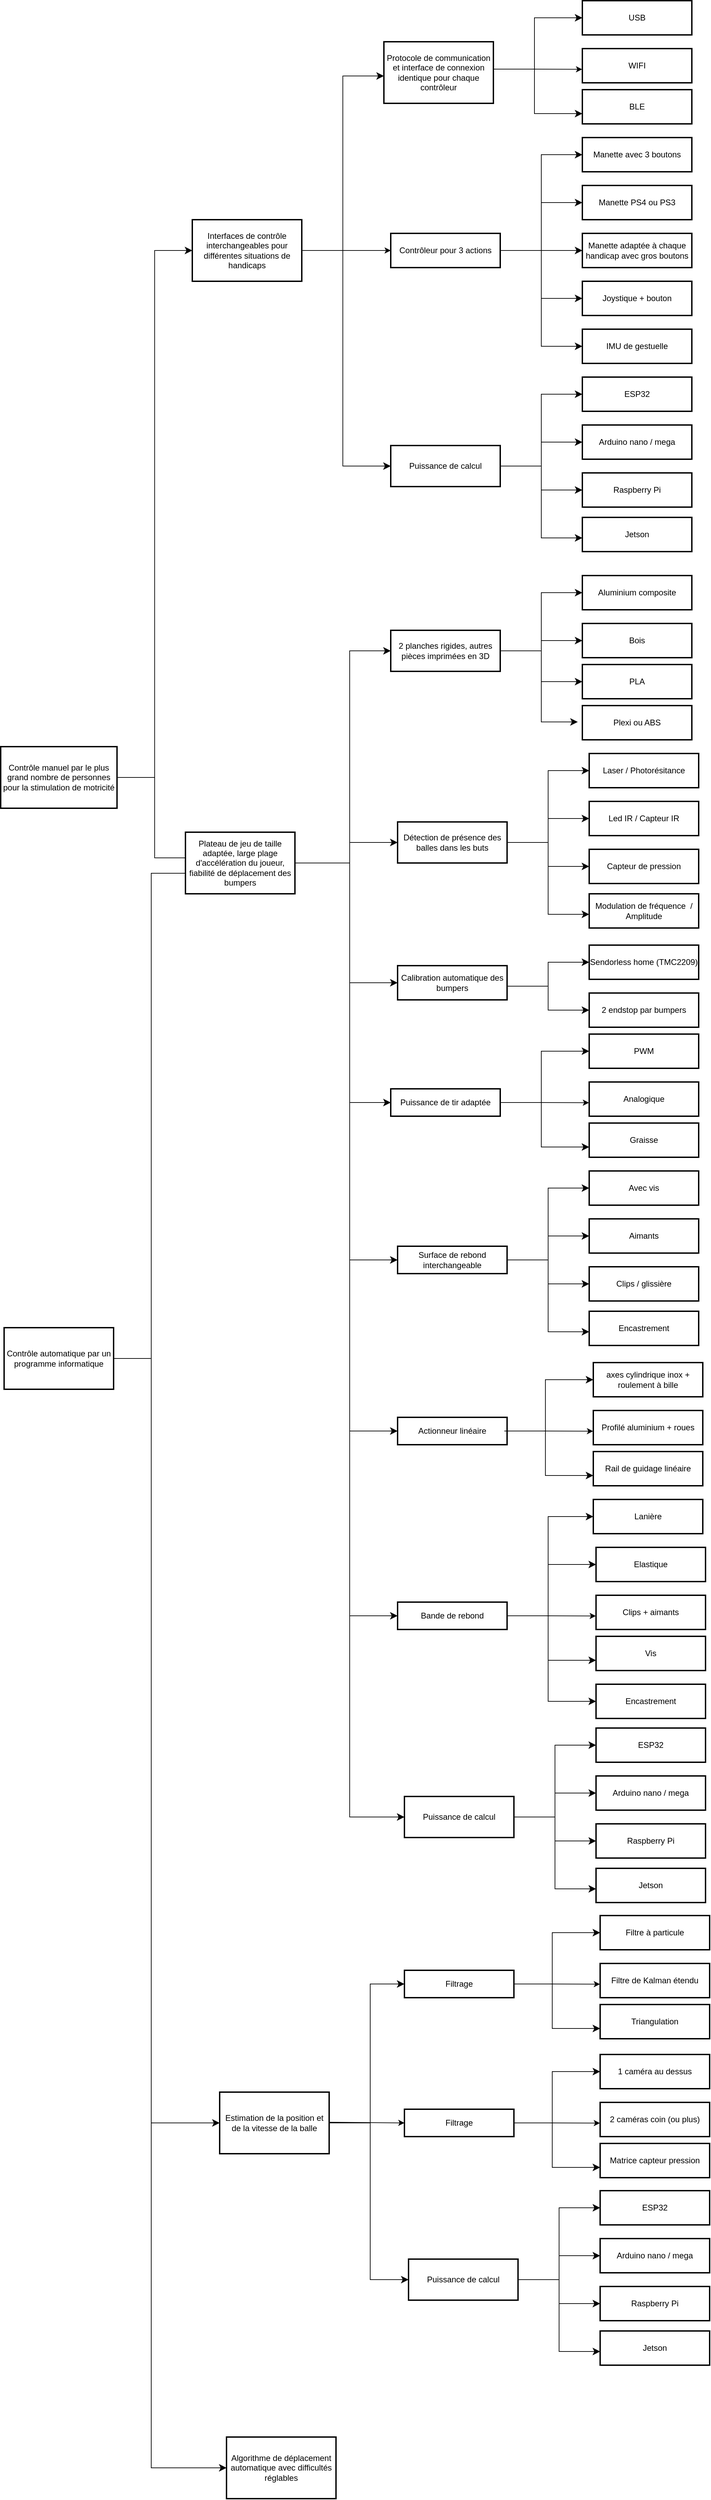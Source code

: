 <mxfile version="24.7.16">
  <diagram name="Page-1" id="Tr-_pZ4dQ33cYt0RN8DX">
    <mxGraphModel dx="1912" dy="2222" grid="1" gridSize="10" guides="1" tooltips="1" connect="1" arrows="1" fold="1" page="1" pageScale="1" pageWidth="827" pageHeight="1169" math="0" shadow="0">
      <root>
        <mxCell id="0" />
        <mxCell id="1" parent="0" />
        <mxCell id="3" value="Contrôle manuel par le plus grand nombre de personnes pour la stimulation de motricité " style="whiteSpace=wrap;strokeWidth=2;" parent="1" vertex="1">
          <mxGeometry x="40" y="320" width="170" height="90" as="geometry" />
        </mxCell>
        <mxCell id="4O0FOi0MMqLt7hbfBtKS-17" value="Interfaces de contrôle interchangeables pour différentes situations de handicaps" style="whiteSpace=wrap;strokeWidth=2;" parent="1" vertex="1">
          <mxGeometry x="320" y="-450" width="160" height="90" as="geometry" />
        </mxCell>
        <mxCell id="4O0FOi0MMqLt7hbfBtKS-19" value="Protocole de communication et interface de connexion identique pour chaque contrôleur" style="whiteSpace=wrap;strokeWidth=2;" parent="1" vertex="1">
          <mxGeometry x="600" y="-710" width="160" height="90" as="geometry" />
        </mxCell>
        <mxCell id="4O0FOi0MMqLt7hbfBtKS-21" value="WIFI" style="whiteSpace=wrap;strokeWidth=2;" parent="1" vertex="1">
          <mxGeometry x="890" y="-700" width="160" height="50" as="geometry" />
        </mxCell>
        <mxCell id="4O0FOi0MMqLt7hbfBtKS-23" value="Contrôleur pour 3 actions" style="whiteSpace=wrap;strokeWidth=2;" parent="1" vertex="1">
          <mxGeometry x="610" y="-430" width="160" height="50" as="geometry" />
        </mxCell>
        <mxCell id="4O0FOi0MMqLt7hbfBtKS-27" value="Estimation de la position et de la vitesse de la balle" style="whiteSpace=wrap;strokeWidth=2;" parent="1" vertex="1">
          <mxGeometry x="360" y="2286" width="160" height="90" as="geometry" />
        </mxCell>
        <mxCell id="4O0FOi0MMqLt7hbfBtKS-29" value="Contrôle automatique par un programme informatique " style="whiteSpace=wrap;strokeWidth=2;" parent="1" vertex="1">
          <mxGeometry x="45" y="1169" width="160" height="90" as="geometry" />
        </mxCell>
        <mxCell id="4O0FOi0MMqLt7hbfBtKS-32" value="Algorithme de déplacement automatique avec difficultés réglables" style="whiteSpace=wrap;strokeWidth=2;" parent="1" vertex="1">
          <mxGeometry x="370" y="2790" width="160" height="90" as="geometry" />
        </mxCell>
        <mxCell id="4O0FOi0MMqLt7hbfBtKS-34" value="2 planches rigides, autres pièces imprimées en 3D" style="whiteSpace=wrap;strokeWidth=2;" parent="1" vertex="1">
          <mxGeometry x="610" y="150" width="160" height="60" as="geometry" />
        </mxCell>
        <mxCell id="4O0FOi0MMqLt7hbfBtKS-36" value="Détection de présence des balles dans les buts" style="whiteSpace=wrap;strokeWidth=2;" parent="1" vertex="1">
          <mxGeometry x="620" y="430" width="160" height="60" as="geometry" />
        </mxCell>
        <mxCell id="4O0FOi0MMqLt7hbfBtKS-38" value="Calibration automatique des bumpers" style="whiteSpace=wrap;strokeWidth=2;" parent="1" vertex="1">
          <mxGeometry x="620" y="640" width="160" height="50" as="geometry" />
        </mxCell>
        <mxCell id="4O0FOi0MMqLt7hbfBtKS-40" value="Puissance de tir adaptée " style="whiteSpace=wrap;strokeWidth=2;" parent="1" vertex="1">
          <mxGeometry x="610" y="820" width="160" height="40" as="geometry" />
        </mxCell>
        <mxCell id="4O0FOi0MMqLt7hbfBtKS-51" value="" style="edgeStyle=elbowEdgeStyle;elbow=horizontal;endArrow=classic;html=1;curved=0;rounded=0;endSize=8;startSize=8;exitX=1;exitY=0.5;exitDx=0;exitDy=0;entryX=0;entryY=0.5;entryDx=0;entryDy=0;" parent="1" source="4O0FOi0MMqLt7hbfBtKS-29" edge="1">
          <mxGeometry width="50" height="50" relative="1" as="geometry">
            <mxPoint x="330" y="780" as="sourcePoint" />
            <mxPoint x="320" y="505" as="targetPoint" />
            <Array as="points">
              <mxPoint x="260" y="860" />
            </Array>
          </mxGeometry>
        </mxCell>
        <mxCell id="4O0FOi0MMqLt7hbfBtKS-52" value="" style="edgeStyle=elbowEdgeStyle;elbow=horizontal;endArrow=classic;html=1;curved=0;rounded=0;endSize=8;startSize=8;exitX=1;exitY=0.5;exitDx=0;exitDy=0;entryX=0;entryY=0.5;entryDx=0;entryDy=0;" parent="1" source="4O0FOi0MMqLt7hbfBtKS-29" target="4O0FOi0MMqLt7hbfBtKS-27" edge="1">
          <mxGeometry width="50" height="50" relative="1" as="geometry">
            <mxPoint x="210" y="865" as="sourcePoint" />
            <mxPoint x="330" y="525" as="targetPoint" />
            <Array as="points">
              <mxPoint x="260" y="1720" />
            </Array>
          </mxGeometry>
        </mxCell>
        <mxCell id="4O0FOi0MMqLt7hbfBtKS-53" value="" style="edgeStyle=elbowEdgeStyle;elbow=horizontal;endArrow=classic;html=1;curved=0;rounded=0;endSize=8;startSize=8;exitX=1;exitY=0.5;exitDx=0;exitDy=0;" parent="1" source="4O0FOi0MMqLt7hbfBtKS-29" target="4O0FOi0MMqLt7hbfBtKS-32" edge="1">
          <mxGeometry width="50" height="50" relative="1" as="geometry">
            <mxPoint x="200" y="860" as="sourcePoint" />
            <mxPoint x="340" y="540" as="targetPoint" />
            <Array as="points">
              <mxPoint x="260" y="2030" />
            </Array>
          </mxGeometry>
        </mxCell>
        <mxCell id="4O0FOi0MMqLt7hbfBtKS-54" value="" style="edgeStyle=elbowEdgeStyle;elbow=horizontal;endArrow=classic;html=1;curved=0;rounded=0;endSize=8;startSize=8;entryX=0;entryY=0.5;entryDx=0;entryDy=0;exitX=1;exitY=0.5;exitDx=0;exitDy=0;" parent="1" source="3" target="4O0FOi0MMqLt7hbfBtKS-17" edge="1">
          <mxGeometry width="50" height="50" relative="1" as="geometry">
            <mxPoint x="210" y="630" as="sourcePoint" />
            <mxPoint x="260" y="580" as="targetPoint" />
          </mxGeometry>
        </mxCell>
        <mxCell id="4O0FOi0MMqLt7hbfBtKS-55" value="" style="edgeStyle=elbowEdgeStyle;elbow=horizontal;endArrow=classic;html=1;curved=0;rounded=0;endSize=8;startSize=8;exitX=1;exitY=0.5;exitDx=0;exitDy=0;entryX=0;entryY=0.25;entryDx=0;entryDy=0;" parent="1" source="3" edge="1">
          <mxGeometry width="50" height="50" relative="1" as="geometry">
            <mxPoint x="230" y="885" as="sourcePoint" />
            <mxPoint x="320" y="482.5" as="targetPoint" />
          </mxGeometry>
        </mxCell>
        <mxCell id="4O0FOi0MMqLt7hbfBtKS-57" value="" style="edgeStyle=elbowEdgeStyle;elbow=horizontal;endArrow=classic;html=1;curved=0;rounded=0;endSize=8;startSize=8;entryX=0;entryY=0.5;entryDx=0;entryDy=0;exitX=1;exitY=0.5;exitDx=0;exitDy=0;" parent="1" source="4O0FOi0MMqLt7hbfBtKS-17" edge="1">
          <mxGeometry width="50" height="50" relative="1" as="geometry">
            <mxPoint x="480" y="-420" as="sourcePoint" />
            <mxPoint x="600" y="-660.0" as="targetPoint" />
          </mxGeometry>
        </mxCell>
        <mxCell id="4O0FOi0MMqLt7hbfBtKS-60" value="" style="edgeStyle=elbowEdgeStyle;elbow=horizontal;endArrow=classic;html=1;curved=0;rounded=0;endSize=8;startSize=8;entryX=0;entryY=0.5;entryDx=0;entryDy=0;" parent="1" target="4O0FOi0MMqLt7hbfBtKS-34" edge="1">
          <mxGeometry width="50" height="50" relative="1" as="geometry">
            <mxPoint x="470" y="490" as="sourcePoint" />
            <mxPoint x="600" y="470" as="targetPoint" />
            <Array as="points">
              <mxPoint x="550" y="350" />
            </Array>
          </mxGeometry>
        </mxCell>
        <mxCell id="4O0FOi0MMqLt7hbfBtKS-61" value="" style="edgeStyle=elbowEdgeStyle;elbow=horizontal;endArrow=classic;html=1;curved=0;rounded=0;endSize=8;startSize=8;entryX=0;entryY=0.5;entryDx=0;entryDy=0;" parent="1" target="4O0FOi0MMqLt7hbfBtKS-36" edge="1">
          <mxGeometry width="50" height="50" relative="1" as="geometry">
            <mxPoint x="470" y="490" as="sourcePoint" />
            <mxPoint x="600" y="470" as="targetPoint" />
            <Array as="points">
              <mxPoint x="550" y="480" />
            </Array>
          </mxGeometry>
        </mxCell>
        <mxCell id="4O0FOi0MMqLt7hbfBtKS-62" value="" style="edgeStyle=elbowEdgeStyle;elbow=horizontal;endArrow=classic;html=1;curved=0;rounded=0;endSize=8;startSize=8;entryX=0;entryY=0.5;entryDx=0;entryDy=0;" parent="1" edge="1" target="4O0FOi0MMqLt7hbfBtKS-38">
          <mxGeometry width="50" height="50" relative="1" as="geometry">
            <mxPoint x="470" y="490" as="sourcePoint" />
            <mxPoint x="590" y="760" as="targetPoint" />
            <Array as="points">
              <mxPoint x="550" y="580" />
            </Array>
          </mxGeometry>
        </mxCell>
        <mxCell id="4O0FOi0MMqLt7hbfBtKS-63" value="" style="edgeStyle=elbowEdgeStyle;elbow=horizontal;endArrow=classic;html=1;curved=0;rounded=0;endSize=8;startSize=8;entryX=0;entryY=0.5;entryDx=0;entryDy=0;" parent="1" target="4O0FOi0MMqLt7hbfBtKS-40" edge="1">
          <mxGeometry width="50" height="50" relative="1" as="geometry">
            <mxPoint x="470" y="490" as="sourcePoint" />
            <mxPoint x="600" y="470" as="targetPoint" />
            <Array as="points">
              <mxPoint x="550" y="670" />
            </Array>
          </mxGeometry>
        </mxCell>
        <mxCell id="lu4KbBznK7z5Fi6A6N9O-3" value="Manette PS4 ou PS3" style="whiteSpace=wrap;strokeWidth=2;" parent="1" vertex="1">
          <mxGeometry x="890" y="-500" width="160" height="50" as="geometry" />
        </mxCell>
        <mxCell id="lu4KbBznK7z5Fi6A6N9O-4" value="Manette adaptée à chaque handicap avec gros boutons" style="whiteSpace=wrap;strokeWidth=2;" parent="1" vertex="1">
          <mxGeometry x="890" y="-430" width="160" height="50" as="geometry" />
        </mxCell>
        <mxCell id="lu4KbBznK7z5Fi6A6N9O-5" value="" style="edgeStyle=elbowEdgeStyle;elbow=horizontal;endArrow=classic;html=1;curved=0;rounded=0;endSize=8;startSize=8;entryX=0;entryY=0.5;entryDx=0;entryDy=0;exitX=1;exitY=0.5;exitDx=0;exitDy=0;" parent="1" source="4O0FOi0MMqLt7hbfBtKS-23" target="lu4KbBznK7z5Fi6A6N9O-3" edge="1">
          <mxGeometry width="50" height="50" relative="1" as="geometry">
            <mxPoint x="540" y="-220" as="sourcePoint" />
            <mxPoint x="590" y="-270" as="targetPoint" />
          </mxGeometry>
        </mxCell>
        <mxCell id="lu4KbBznK7z5Fi6A6N9O-7" value="" style="edgeStyle=elbowEdgeStyle;elbow=horizontal;endArrow=classic;html=1;curved=0;rounded=0;endSize=8;startSize=8;entryX=0;entryY=0.5;entryDx=0;entryDy=0;exitX=1;exitY=0.5;exitDx=0;exitDy=0;" parent="1" source="4O0FOi0MMqLt7hbfBtKS-23" target="lu4KbBznK7z5Fi6A6N9O-4" edge="1">
          <mxGeometry width="50" height="50" relative="1" as="geometry">
            <mxPoint x="770" y="-295" as="sourcePoint" />
            <mxPoint x="890" y="-325" as="targetPoint" />
          </mxGeometry>
        </mxCell>
        <mxCell id="lu4KbBznK7z5Fi6A6N9O-9" value="Plateau de jeu de taille adaptée, large plage d&#39;accélération du joueur, fiabilité de déplacement des bumpers " style="whiteSpace=wrap;strokeWidth=2;" parent="1" vertex="1">
          <mxGeometry x="310" y="445" width="160" height="90" as="geometry" />
        </mxCell>
        <mxCell id="4qVjtsRHeem2hXjWiQ4k-3" value="Surface de rebond interchangeable" style="whiteSpace=wrap;strokeWidth=2;" vertex="1" parent="1">
          <mxGeometry x="620" y="1050" width="160" height="40" as="geometry" />
        </mxCell>
        <mxCell id="4qVjtsRHeem2hXjWiQ4k-7" value="Actionneur linéaire" style="whiteSpace=wrap;strokeWidth=2;" vertex="1" parent="1">
          <mxGeometry x="620" y="1300" width="160" height="40" as="geometry" />
        </mxCell>
        <mxCell id="4qVjtsRHeem2hXjWiQ4k-12" value="USB" style="whiteSpace=wrap;strokeWidth=2;" vertex="1" parent="1">
          <mxGeometry x="890" y="-770" width="160" height="50" as="geometry" />
        </mxCell>
        <mxCell id="4qVjtsRHeem2hXjWiQ4k-13" value="Manette avec 3 boutons" style="whiteSpace=wrap;strokeWidth=2;" vertex="1" parent="1">
          <mxGeometry x="890" y="-570" width="160" height="50" as="geometry" />
        </mxCell>
        <mxCell id="4qVjtsRHeem2hXjWiQ4k-15" value="Joystique + bouton" style="whiteSpace=wrap;strokeWidth=2;" vertex="1" parent="1">
          <mxGeometry x="890" y="-360" width="160" height="50" as="geometry" />
        </mxCell>
        <mxCell id="4qVjtsRHeem2hXjWiQ4k-16" value="IMU de gestuelle" style="whiteSpace=wrap;strokeWidth=2;" vertex="1" parent="1">
          <mxGeometry x="890" y="-290" width="160" height="50" as="geometry" />
        </mxCell>
        <mxCell id="4qVjtsRHeem2hXjWiQ4k-17" value="" style="edgeStyle=elbowEdgeStyle;elbow=horizontal;endArrow=classic;html=1;curved=0;rounded=0;endSize=8;startSize=8;entryX=0;entryY=0.5;entryDx=0;entryDy=0;exitX=1;exitY=0.5;exitDx=0;exitDy=0;" edge="1" parent="1" target="4qVjtsRHeem2hXjWiQ4k-12">
          <mxGeometry width="50" height="50" relative="1" as="geometry">
            <mxPoint x="760" y="-670" as="sourcePoint" />
            <mxPoint x="880" y="-1020" as="targetPoint" />
            <Array as="points">
              <mxPoint x="820" y="-690" />
            </Array>
          </mxGeometry>
        </mxCell>
        <mxCell id="4qVjtsRHeem2hXjWiQ4k-19" value="" style="edgeStyle=elbowEdgeStyle;elbow=horizontal;endArrow=classic;html=1;curved=0;rounded=0;endSize=8;startSize=8;entryX=0;entryY=0.5;entryDx=0;entryDy=0;exitX=1;exitY=0.5;exitDx=0;exitDy=0;" edge="1" parent="1">
          <mxGeometry width="50" height="50" relative="1" as="geometry">
            <mxPoint x="760.0" y="-670" as="sourcePoint" />
            <mxPoint x="890" y="-605" as="targetPoint" />
            <Array as="points">
              <mxPoint x="820" y="-645" />
            </Array>
          </mxGeometry>
        </mxCell>
        <mxCell id="4qVjtsRHeem2hXjWiQ4k-20" value="" style="edgeStyle=elbowEdgeStyle;elbow=horizontal;endArrow=classic;html=1;curved=0;rounded=0;endSize=8;startSize=8;entryX=0;entryY=0.5;entryDx=0;entryDy=0;exitX=1;exitY=0.5;exitDx=0;exitDy=0;" edge="1" parent="1" source="4O0FOi0MMqLt7hbfBtKS-23" target="4qVjtsRHeem2hXjWiQ4k-13">
          <mxGeometry width="50" height="50" relative="1" as="geometry">
            <mxPoint x="760" y="-710" as="sourcePoint" />
            <mxPoint x="890" y="-805" as="targetPoint" />
          </mxGeometry>
        </mxCell>
        <mxCell id="4qVjtsRHeem2hXjWiQ4k-23" value="" style="endArrow=classic;html=1;rounded=0;entryX=-0.002;entryY=0.605;entryDx=0;entryDy=0;entryPerimeter=0;" edge="1" parent="1" target="4O0FOi0MMqLt7hbfBtKS-21">
          <mxGeometry width="50" height="50" relative="1" as="geometry">
            <mxPoint x="816.56" y="-670" as="sourcePoint" />
            <mxPoint x="895.44" y="-672.25" as="targetPoint" />
          </mxGeometry>
        </mxCell>
        <mxCell id="4qVjtsRHeem2hXjWiQ4k-24" value="" style="edgeStyle=elbowEdgeStyle;elbow=horizontal;endArrow=classic;html=1;curved=0;rounded=0;endSize=8;startSize=8;entryX=0;entryY=0.5;entryDx=0;entryDy=0;exitX=1;exitY=0.5;exitDx=0;exitDy=0;" edge="1" parent="1" source="4O0FOi0MMqLt7hbfBtKS-23" target="4qVjtsRHeem2hXjWiQ4k-15">
          <mxGeometry width="50" height="50" relative="1" as="geometry">
            <mxPoint x="771" y="-425" as="sourcePoint" />
            <mxPoint x="900" y="-535" as="targetPoint" />
          </mxGeometry>
        </mxCell>
        <mxCell id="4qVjtsRHeem2hXjWiQ4k-25" value="" style="edgeStyle=elbowEdgeStyle;elbow=horizontal;endArrow=classic;html=1;curved=0;rounded=0;endSize=8;startSize=8;entryX=0;entryY=0.5;entryDx=0;entryDy=0;exitX=1;exitY=0.5;exitDx=0;exitDy=0;" edge="1" parent="1" source="4O0FOi0MMqLt7hbfBtKS-23">
          <mxGeometry width="50" height="50" relative="1" as="geometry">
            <mxPoint x="781" y="-415" as="sourcePoint" />
            <mxPoint x="890" y="-265" as="targetPoint" />
          </mxGeometry>
        </mxCell>
        <mxCell id="4qVjtsRHeem2hXjWiQ4k-27" value="BLE" style="whiteSpace=wrap;strokeWidth=2;" vertex="1" parent="1">
          <mxGeometry x="890" y="-640" width="160" height="50" as="geometry" />
        </mxCell>
        <mxCell id="4qVjtsRHeem2hXjWiQ4k-29" value="Bois" style="whiteSpace=wrap;strokeWidth=2;" vertex="1" parent="1">
          <mxGeometry x="890" y="140" width="160" height="50" as="geometry" />
        </mxCell>
        <mxCell id="4qVjtsRHeem2hXjWiQ4k-30" value="Aluminium composite" style="whiteSpace=wrap;strokeWidth=2;" vertex="1" parent="1">
          <mxGeometry x="890" y="70" width="160" height="50" as="geometry" />
        </mxCell>
        <mxCell id="4qVjtsRHeem2hXjWiQ4k-31" value="" style="edgeStyle=elbowEdgeStyle;elbow=horizontal;endArrow=classic;html=1;curved=0;rounded=0;endSize=8;startSize=8;entryX=0;entryY=0.5;entryDx=0;entryDy=0;" edge="1" parent="1" target="4qVjtsRHeem2hXjWiQ4k-30">
          <mxGeometry width="50" height="50" relative="1" as="geometry">
            <mxPoint x="770" y="180" as="sourcePoint" />
            <mxPoint x="882" y="-160" as="targetPoint" />
            <Array as="points">
              <mxPoint x="830" y="140" />
            </Array>
          </mxGeometry>
        </mxCell>
        <mxCell id="4qVjtsRHeem2hXjWiQ4k-32" value="" style="edgeStyle=elbowEdgeStyle;elbow=horizontal;endArrow=classic;html=1;curved=0;rounded=0;endSize=8;startSize=8;entryX=-0.042;entryY=0.478;entryDx=0;entryDy=0;exitX=1;exitY=0.5;exitDx=0;exitDy=0;entryPerimeter=0;" edge="1" parent="1" source="4O0FOi0MMqLt7hbfBtKS-34" target="4qVjtsRHeem2hXjWiQ4k-34">
          <mxGeometry width="50" height="50" relative="1" as="geometry">
            <mxPoint x="770.0" y="230" as="sourcePoint" />
            <mxPoint x="900" y="295" as="targetPoint" />
            <Array as="points">
              <mxPoint x="830" y="255" />
            </Array>
          </mxGeometry>
        </mxCell>
        <mxCell id="4qVjtsRHeem2hXjWiQ4k-34" value="Plexi ou ABS" style="whiteSpace=wrap;strokeWidth=2;" vertex="1" parent="1">
          <mxGeometry x="890" y="260" width="160" height="50" as="geometry" />
        </mxCell>
        <mxCell id="4qVjtsRHeem2hXjWiQ4k-35" value="Led IR / Capteur IR" style="whiteSpace=wrap;strokeWidth=2;" vertex="1" parent="1">
          <mxGeometry x="900" y="400" width="160" height="50" as="geometry" />
        </mxCell>
        <mxCell id="4qVjtsRHeem2hXjWiQ4k-36" value="Capteur de pression" style="whiteSpace=wrap;strokeWidth=2;" vertex="1" parent="1">
          <mxGeometry x="900" y="470" width="160" height="50" as="geometry" />
        </mxCell>
        <mxCell id="4qVjtsRHeem2hXjWiQ4k-37" value="" style="edgeStyle=elbowEdgeStyle;elbow=horizontal;endArrow=classic;html=1;curved=0;rounded=0;endSize=8;startSize=8;entryX=0;entryY=0.5;entryDx=0;entryDy=0;exitX=1;exitY=0.5;exitDx=0;exitDy=0;" edge="1" parent="1" target="4qVjtsRHeem2hXjWiQ4k-35" source="4O0FOi0MMqLt7hbfBtKS-36">
          <mxGeometry width="50" height="50" relative="1" as="geometry">
            <mxPoint x="780" y="495" as="sourcePoint" />
            <mxPoint x="600" y="630" as="targetPoint" />
          </mxGeometry>
        </mxCell>
        <mxCell id="4qVjtsRHeem2hXjWiQ4k-38" value="" style="edgeStyle=elbowEdgeStyle;elbow=horizontal;endArrow=classic;html=1;curved=0;rounded=0;endSize=8;startSize=8;entryX=0;entryY=0.5;entryDx=0;entryDy=0;exitX=1;exitY=0.5;exitDx=0;exitDy=0;" edge="1" parent="1" target="4qVjtsRHeem2hXjWiQ4k-36" source="4O0FOi0MMqLt7hbfBtKS-36">
          <mxGeometry width="50" height="50" relative="1" as="geometry">
            <mxPoint x="780" y="495" as="sourcePoint" />
            <mxPoint x="900" y="575" as="targetPoint" />
          </mxGeometry>
        </mxCell>
        <mxCell id="4qVjtsRHeem2hXjWiQ4k-39" value="Laser / Photorésitance" style="whiteSpace=wrap;strokeWidth=2;" vertex="1" parent="1">
          <mxGeometry x="900" y="330" width="160" height="50" as="geometry" />
        </mxCell>
        <mxCell id="4qVjtsRHeem2hXjWiQ4k-41" value="" style="edgeStyle=elbowEdgeStyle;elbow=horizontal;endArrow=classic;html=1;curved=0;rounded=0;endSize=8;startSize=8;entryX=0;entryY=0.5;entryDx=0;entryDy=0;exitX=1;exitY=0.5;exitDx=0;exitDy=0;" edge="1" parent="1" target="4qVjtsRHeem2hXjWiQ4k-39" source="4O0FOi0MMqLt7hbfBtKS-36">
          <mxGeometry width="50" height="50" relative="1" as="geometry">
            <mxPoint x="780" y="495" as="sourcePoint" />
            <mxPoint x="900" y="95" as="targetPoint" />
          </mxGeometry>
        </mxCell>
        <mxCell id="4qVjtsRHeem2hXjWiQ4k-42" value="" style="edgeStyle=elbowEdgeStyle;elbow=horizontal;endArrow=classic;html=1;curved=0;rounded=0;endSize=8;startSize=8;entryX=0;entryY=0.5;entryDx=0;entryDy=0;exitX=1;exitY=0.5;exitDx=0;exitDy=0;" edge="1" parent="1" source="4O0FOi0MMqLt7hbfBtKS-36">
          <mxGeometry width="50" height="50" relative="1" as="geometry">
            <mxPoint x="780" y="495" as="sourcePoint" />
            <mxPoint x="900" y="565" as="targetPoint" />
          </mxGeometry>
        </mxCell>
        <mxCell id="4qVjtsRHeem2hXjWiQ4k-44" value="Modulation de fréquence  / Amplitude" style="whiteSpace=wrap;strokeWidth=2;" vertex="1" parent="1">
          <mxGeometry x="900" y="535" width="160" height="50" as="geometry" />
        </mxCell>
        <mxCell id="4qVjtsRHeem2hXjWiQ4k-47" value="Sendorless home (TMC2209)" style="whiteSpace=wrap;strokeWidth=2;" vertex="1" parent="1">
          <mxGeometry x="900" y="610" width="160" height="50" as="geometry" />
        </mxCell>
        <mxCell id="4qVjtsRHeem2hXjWiQ4k-48" value="2 endstop par bumpers" style="whiteSpace=wrap;strokeWidth=2;" vertex="1" parent="1">
          <mxGeometry x="900" y="680" width="160" height="50" as="geometry" />
        </mxCell>
        <mxCell id="4qVjtsRHeem2hXjWiQ4k-49" value="" style="edgeStyle=elbowEdgeStyle;elbow=horizontal;endArrow=classic;html=1;curved=0;rounded=0;endSize=8;startSize=8;entryX=0;entryY=0.5;entryDx=0;entryDy=0;exitX=1;exitY=0.5;exitDx=0;exitDy=0;" edge="1" parent="1" target="4qVjtsRHeem2hXjWiQ4k-47">
          <mxGeometry width="50" height="50" relative="1" as="geometry">
            <mxPoint x="780" y="670" as="sourcePoint" />
            <mxPoint x="600" y="840" as="targetPoint" />
          </mxGeometry>
        </mxCell>
        <mxCell id="4qVjtsRHeem2hXjWiQ4k-50" value="" style="edgeStyle=elbowEdgeStyle;elbow=horizontal;endArrow=classic;html=1;curved=0;rounded=0;endSize=8;startSize=8;entryX=0;entryY=0.5;entryDx=0;entryDy=0;exitX=1;exitY=0.5;exitDx=0;exitDy=0;" edge="1" parent="1" target="4qVjtsRHeem2hXjWiQ4k-48">
          <mxGeometry width="50" height="50" relative="1" as="geometry">
            <mxPoint x="780" y="670" as="sourcePoint" />
            <mxPoint x="900" y="785" as="targetPoint" />
          </mxGeometry>
        </mxCell>
        <mxCell id="4qVjtsRHeem2hXjWiQ4k-51" value="Analogique" style="whiteSpace=wrap;strokeWidth=2;" vertex="1" parent="1">
          <mxGeometry x="900" y="810" width="160" height="50" as="geometry" />
        </mxCell>
        <mxCell id="4qVjtsRHeem2hXjWiQ4k-52" value="PWM" style="whiteSpace=wrap;strokeWidth=2;" vertex="1" parent="1">
          <mxGeometry x="900" y="740" width="160" height="50" as="geometry" />
        </mxCell>
        <mxCell id="4qVjtsRHeem2hXjWiQ4k-53" value="" style="edgeStyle=elbowEdgeStyle;elbow=horizontal;endArrow=classic;html=1;curved=0;rounded=0;endSize=8;startSize=8;entryX=0;entryY=0.5;entryDx=0;entryDy=0;exitX=1;exitY=0.5;exitDx=0;exitDy=0;" edge="1" parent="1" target="4qVjtsRHeem2hXjWiQ4k-52">
          <mxGeometry width="50" height="50" relative="1" as="geometry">
            <mxPoint x="770" y="840" as="sourcePoint" />
            <mxPoint x="890" y="490" as="targetPoint" />
            <Array as="points">
              <mxPoint x="830" y="820" />
            </Array>
          </mxGeometry>
        </mxCell>
        <mxCell id="4qVjtsRHeem2hXjWiQ4k-54" value="" style="edgeStyle=elbowEdgeStyle;elbow=horizontal;endArrow=classic;html=1;curved=0;rounded=0;endSize=8;startSize=8;entryX=0;entryY=0.5;entryDx=0;entryDy=0;exitX=1;exitY=0.5;exitDx=0;exitDy=0;" edge="1" parent="1">
          <mxGeometry width="50" height="50" relative="1" as="geometry">
            <mxPoint x="770.0" y="840" as="sourcePoint" />
            <mxPoint x="900" y="905" as="targetPoint" />
            <Array as="points">
              <mxPoint x="830" y="865" />
            </Array>
          </mxGeometry>
        </mxCell>
        <mxCell id="4qVjtsRHeem2hXjWiQ4k-55" value="" style="endArrow=classic;html=1;rounded=0;entryX=-0.002;entryY=0.605;entryDx=0;entryDy=0;entryPerimeter=0;" edge="1" parent="1" target="4qVjtsRHeem2hXjWiQ4k-51">
          <mxGeometry width="50" height="50" relative="1" as="geometry">
            <mxPoint x="826.56" y="840" as="sourcePoint" />
            <mxPoint x="905.44" y="837.75" as="targetPoint" />
          </mxGeometry>
        </mxCell>
        <mxCell id="4qVjtsRHeem2hXjWiQ4k-56" value="Graisse" style="whiteSpace=wrap;strokeWidth=2;" vertex="1" parent="1">
          <mxGeometry x="900" y="870" width="160" height="50" as="geometry" />
        </mxCell>
        <mxCell id="4qVjtsRHeem2hXjWiQ4k-57" value="PLA" style="whiteSpace=wrap;strokeWidth=2;" vertex="1" parent="1">
          <mxGeometry x="890" y="200" width="160" height="50" as="geometry" />
        </mxCell>
        <mxCell id="4qVjtsRHeem2hXjWiQ4k-58" value="" style="edgeStyle=elbowEdgeStyle;elbow=horizontal;endArrow=classic;html=1;curved=0;rounded=0;endSize=8;startSize=8;entryX=0;entryY=0.5;entryDx=0;entryDy=0;exitX=1;exitY=0.5;exitDx=0;exitDy=0;" edge="1" parent="1" source="4O0FOi0MMqLt7hbfBtKS-34" target="4qVjtsRHeem2hXjWiQ4k-29">
          <mxGeometry width="50" height="50" relative="1" as="geometry">
            <mxPoint x="780" y="190" as="sourcePoint" />
            <mxPoint x="900" y="105" as="targetPoint" />
            <Array as="points" />
          </mxGeometry>
        </mxCell>
        <mxCell id="4qVjtsRHeem2hXjWiQ4k-59" value="" style="edgeStyle=elbowEdgeStyle;elbow=horizontal;endArrow=classic;html=1;curved=0;rounded=0;endSize=8;startSize=8;entryX=0;entryY=0.5;entryDx=0;entryDy=0;exitX=1;exitY=0.5;exitDx=0;exitDy=0;" edge="1" parent="1" source="4O0FOi0MMqLt7hbfBtKS-34" target="4qVjtsRHeem2hXjWiQ4k-57">
          <mxGeometry width="50" height="50" relative="1" as="geometry">
            <mxPoint x="770" y="172.5" as="sourcePoint" />
            <mxPoint x="890" y="157.5" as="targetPoint" />
            <Array as="points" />
          </mxGeometry>
        </mxCell>
        <mxCell id="4qVjtsRHeem2hXjWiQ4k-60" value="Aimants" style="whiteSpace=wrap;strokeWidth=2;" vertex="1" parent="1">
          <mxGeometry x="900" y="1010" width="160" height="50" as="geometry" />
        </mxCell>
        <mxCell id="4qVjtsRHeem2hXjWiQ4k-61" value="Clips / glissière" style="whiteSpace=wrap;strokeWidth=2;" vertex="1" parent="1">
          <mxGeometry x="900" y="1080" width="160" height="50" as="geometry" />
        </mxCell>
        <mxCell id="4qVjtsRHeem2hXjWiQ4k-62" value="" style="edgeStyle=elbowEdgeStyle;elbow=horizontal;endArrow=classic;html=1;curved=0;rounded=0;endSize=8;startSize=8;entryX=0;entryY=0.5;entryDx=0;entryDy=0;exitX=1;exitY=0.5;exitDx=0;exitDy=0;" edge="1" parent="1" target="4qVjtsRHeem2hXjWiQ4k-60">
          <mxGeometry width="50" height="50" relative="1" as="geometry">
            <mxPoint x="780" y="1070" as="sourcePoint" />
            <mxPoint x="600" y="1240" as="targetPoint" />
          </mxGeometry>
        </mxCell>
        <mxCell id="4qVjtsRHeem2hXjWiQ4k-63" value="" style="edgeStyle=elbowEdgeStyle;elbow=horizontal;endArrow=classic;html=1;curved=0;rounded=0;endSize=8;startSize=8;entryX=0;entryY=0.5;entryDx=0;entryDy=0;exitX=1;exitY=0.5;exitDx=0;exitDy=0;" edge="1" parent="1" target="4qVjtsRHeem2hXjWiQ4k-61">
          <mxGeometry width="50" height="50" relative="1" as="geometry">
            <mxPoint x="780" y="1070" as="sourcePoint" />
            <mxPoint x="900" y="1185" as="targetPoint" />
          </mxGeometry>
        </mxCell>
        <mxCell id="4qVjtsRHeem2hXjWiQ4k-64" value="Avec vis" style="whiteSpace=wrap;strokeWidth=2;" vertex="1" parent="1">
          <mxGeometry x="900" y="940" width="160" height="50" as="geometry" />
        </mxCell>
        <mxCell id="4qVjtsRHeem2hXjWiQ4k-65" value="" style="edgeStyle=elbowEdgeStyle;elbow=horizontal;endArrow=classic;html=1;curved=0;rounded=0;endSize=8;startSize=8;entryX=0;entryY=0.5;entryDx=0;entryDy=0;exitX=1;exitY=0.5;exitDx=0;exitDy=0;" edge="1" parent="1" target="4qVjtsRHeem2hXjWiQ4k-64">
          <mxGeometry width="50" height="50" relative="1" as="geometry">
            <mxPoint x="780" y="1070" as="sourcePoint" />
            <mxPoint x="900" y="705" as="targetPoint" />
          </mxGeometry>
        </mxCell>
        <mxCell id="4qVjtsRHeem2hXjWiQ4k-66" value="" style="edgeStyle=elbowEdgeStyle;elbow=horizontal;endArrow=classic;html=1;curved=0;rounded=0;endSize=8;startSize=8;entryX=0;entryY=0.5;entryDx=0;entryDy=0;exitX=1;exitY=0.5;exitDx=0;exitDy=0;" edge="1" parent="1">
          <mxGeometry width="50" height="50" relative="1" as="geometry">
            <mxPoint x="780" y="1070" as="sourcePoint" />
            <mxPoint x="900" y="1175" as="targetPoint" />
          </mxGeometry>
        </mxCell>
        <mxCell id="4qVjtsRHeem2hXjWiQ4k-67" value="Encastrement" style="whiteSpace=wrap;strokeWidth=2;" vertex="1" parent="1">
          <mxGeometry x="900" y="1145" width="160" height="50" as="geometry" />
        </mxCell>
        <mxCell id="4qVjtsRHeem2hXjWiQ4k-68" value="Profilé aluminium + roues" style="whiteSpace=wrap;strokeWidth=2;" vertex="1" parent="1">
          <mxGeometry x="906" y="1290" width="160" height="50" as="geometry" />
        </mxCell>
        <mxCell id="4qVjtsRHeem2hXjWiQ4k-69" value="axes cylindrique inox + roulement à bille " style="whiteSpace=wrap;strokeWidth=2;" vertex="1" parent="1">
          <mxGeometry x="906" y="1220" width="160" height="50" as="geometry" />
        </mxCell>
        <mxCell id="4qVjtsRHeem2hXjWiQ4k-70" value="" style="edgeStyle=elbowEdgeStyle;elbow=horizontal;endArrow=classic;html=1;curved=0;rounded=0;endSize=8;startSize=8;entryX=0;entryY=0.5;entryDx=0;entryDy=0;exitX=1;exitY=0.5;exitDx=0;exitDy=0;" edge="1" parent="1" target="4qVjtsRHeem2hXjWiQ4k-69">
          <mxGeometry width="50" height="50" relative="1" as="geometry">
            <mxPoint x="776" y="1320" as="sourcePoint" />
            <mxPoint x="896" y="970" as="targetPoint" />
            <Array as="points">
              <mxPoint x="836" y="1300" />
            </Array>
          </mxGeometry>
        </mxCell>
        <mxCell id="4qVjtsRHeem2hXjWiQ4k-71" value="" style="edgeStyle=elbowEdgeStyle;elbow=horizontal;endArrow=classic;html=1;curved=0;rounded=0;endSize=8;startSize=8;entryX=0;entryY=0.5;entryDx=0;entryDy=0;exitX=1;exitY=0.5;exitDx=0;exitDy=0;" edge="1" parent="1">
          <mxGeometry width="50" height="50" relative="1" as="geometry">
            <mxPoint x="776.0" y="1320" as="sourcePoint" />
            <mxPoint x="906" y="1385" as="targetPoint" />
            <Array as="points">
              <mxPoint x="836" y="1345" />
            </Array>
          </mxGeometry>
        </mxCell>
        <mxCell id="4qVjtsRHeem2hXjWiQ4k-72" value="" style="endArrow=classic;html=1;rounded=0;entryX=-0.002;entryY=0.605;entryDx=0;entryDy=0;entryPerimeter=0;" edge="1" parent="1" target="4qVjtsRHeem2hXjWiQ4k-68">
          <mxGeometry width="50" height="50" relative="1" as="geometry">
            <mxPoint x="832.56" y="1320" as="sourcePoint" />
            <mxPoint x="911.44" y="1317.75" as="targetPoint" />
          </mxGeometry>
        </mxCell>
        <mxCell id="4qVjtsRHeem2hXjWiQ4k-73" value="Rail de guidage linéaire" style="whiteSpace=wrap;strokeWidth=2;" vertex="1" parent="1">
          <mxGeometry x="906" y="1350" width="160" height="50" as="geometry" />
        </mxCell>
        <mxCell id="4qVjtsRHeem2hXjWiQ4k-74" value="Bande de rebond" style="whiteSpace=wrap;strokeWidth=2;" vertex="1" parent="1">
          <mxGeometry x="620" y="1570" width="160" height="40" as="geometry" />
        </mxCell>
        <mxCell id="4qVjtsRHeem2hXjWiQ4k-75" value="Clips + aimants" style="whiteSpace=wrap;strokeWidth=2;" vertex="1" parent="1">
          <mxGeometry x="910" y="1560" width="160" height="50" as="geometry" />
        </mxCell>
        <mxCell id="4qVjtsRHeem2hXjWiQ4k-76" value="Elastique" style="whiteSpace=wrap;strokeWidth=2;" vertex="1" parent="1">
          <mxGeometry x="910" y="1490" width="160" height="50" as="geometry" />
        </mxCell>
        <mxCell id="4qVjtsRHeem2hXjWiQ4k-77" value="" style="edgeStyle=elbowEdgeStyle;elbow=horizontal;endArrow=classic;html=1;curved=0;rounded=0;endSize=8;startSize=8;entryX=0;entryY=0.5;entryDx=0;entryDy=0;exitX=1;exitY=0.5;exitDx=0;exitDy=0;" edge="1" parent="1" target="4qVjtsRHeem2hXjWiQ4k-76">
          <mxGeometry width="50" height="50" relative="1" as="geometry">
            <mxPoint x="780" y="1590" as="sourcePoint" />
            <mxPoint x="900" y="1240" as="targetPoint" />
            <Array as="points">
              <mxPoint x="840" y="1570" />
            </Array>
          </mxGeometry>
        </mxCell>
        <mxCell id="4qVjtsRHeem2hXjWiQ4k-78" value="" style="edgeStyle=elbowEdgeStyle;elbow=horizontal;endArrow=classic;html=1;curved=0;rounded=0;endSize=8;startSize=8;entryX=0;entryY=0.5;entryDx=0;entryDy=0;exitX=1;exitY=0.5;exitDx=0;exitDy=0;" edge="1" parent="1">
          <mxGeometry width="50" height="50" relative="1" as="geometry">
            <mxPoint x="780.0" y="1590" as="sourcePoint" />
            <mxPoint x="910" y="1655" as="targetPoint" />
            <Array as="points">
              <mxPoint x="840" y="1615" />
            </Array>
          </mxGeometry>
        </mxCell>
        <mxCell id="4qVjtsRHeem2hXjWiQ4k-79" value="" style="endArrow=classic;html=1;rounded=0;entryX=-0.002;entryY=0.605;entryDx=0;entryDy=0;entryPerimeter=0;" edge="1" parent="1" target="4qVjtsRHeem2hXjWiQ4k-75">
          <mxGeometry width="50" height="50" relative="1" as="geometry">
            <mxPoint x="836.56" y="1590" as="sourcePoint" />
            <mxPoint x="915.44" y="1587.75" as="targetPoint" />
          </mxGeometry>
        </mxCell>
        <mxCell id="4qVjtsRHeem2hXjWiQ4k-80" value="Vis " style="whiteSpace=wrap;strokeWidth=2;" vertex="1" parent="1">
          <mxGeometry x="910" y="1620" width="160" height="50" as="geometry" />
        </mxCell>
        <mxCell id="4qVjtsRHeem2hXjWiQ4k-83" value="Lanière" style="whiteSpace=wrap;strokeWidth=2;" vertex="1" parent="1">
          <mxGeometry x="906" y="1420" width="160" height="50" as="geometry" />
        </mxCell>
        <mxCell id="4qVjtsRHeem2hXjWiQ4k-84" value="" style="edgeStyle=elbowEdgeStyle;elbow=horizontal;endArrow=classic;html=1;curved=0;rounded=0;endSize=8;startSize=8;entryX=0;entryY=0.5;entryDx=0;entryDy=0;exitX=1;exitY=0.5;exitDx=0;exitDy=0;" edge="1" parent="1" target="4qVjtsRHeem2hXjWiQ4k-83" source="4qVjtsRHeem2hXjWiQ4k-74">
          <mxGeometry width="50" height="50" relative="1" as="geometry">
            <mxPoint x="776" y="1520" as="sourcePoint" />
            <mxPoint x="896" y="1170" as="targetPoint" />
            <Array as="points">
              <mxPoint x="840" y="1520" />
            </Array>
          </mxGeometry>
        </mxCell>
        <mxCell id="4qVjtsRHeem2hXjWiQ4k-85" value="Encastrement" style="whiteSpace=wrap;strokeWidth=2;" vertex="1" parent="1">
          <mxGeometry x="910" y="1690" width="160" height="50" as="geometry" />
        </mxCell>
        <mxCell id="4qVjtsRHeem2hXjWiQ4k-86" value="" style="edgeStyle=elbowEdgeStyle;elbow=horizontal;endArrow=classic;html=1;curved=0;rounded=0;endSize=8;startSize=8;entryX=0;entryY=0.5;entryDx=0;entryDy=0;" edge="1" parent="1" target="4qVjtsRHeem2hXjWiQ4k-85">
          <mxGeometry width="50" height="50" relative="1" as="geometry">
            <mxPoint x="780" y="1590" as="sourcePoint" />
            <mxPoint x="900" y="1440" as="targetPoint" />
            <Array as="points">
              <mxPoint x="840" y="1650" />
            </Array>
          </mxGeometry>
        </mxCell>
        <mxCell id="4qVjtsRHeem2hXjWiQ4k-96" value="Puissance de calcul" style="whiteSpace=wrap;strokeWidth=2;" vertex="1" parent="1">
          <mxGeometry x="630" y="1854" width="160" height="60" as="geometry" />
        </mxCell>
        <mxCell id="4qVjtsRHeem2hXjWiQ4k-97" value="Arduino nano / mega" style="whiteSpace=wrap;strokeWidth=2;" vertex="1" parent="1">
          <mxGeometry x="910" y="1824" width="160" height="50" as="geometry" />
        </mxCell>
        <mxCell id="4qVjtsRHeem2hXjWiQ4k-98" value="Raspberry Pi" style="whiteSpace=wrap;strokeWidth=2;" vertex="1" parent="1">
          <mxGeometry x="910" y="1894" width="160" height="50" as="geometry" />
        </mxCell>
        <mxCell id="4qVjtsRHeem2hXjWiQ4k-99" value="" style="edgeStyle=elbowEdgeStyle;elbow=horizontal;endArrow=classic;html=1;curved=0;rounded=0;endSize=8;startSize=8;entryX=0;entryY=0.5;entryDx=0;entryDy=0;exitX=1;exitY=0.5;exitDx=0;exitDy=0;" edge="1" parent="1" source="4qVjtsRHeem2hXjWiQ4k-96" target="4qVjtsRHeem2hXjWiQ4k-97">
          <mxGeometry width="50" height="50" relative="1" as="geometry">
            <mxPoint x="790" y="1919" as="sourcePoint" />
            <mxPoint x="610" y="2054" as="targetPoint" />
          </mxGeometry>
        </mxCell>
        <mxCell id="4qVjtsRHeem2hXjWiQ4k-100" value="" style="edgeStyle=elbowEdgeStyle;elbow=horizontal;endArrow=classic;html=1;curved=0;rounded=0;endSize=8;startSize=8;entryX=0;entryY=0.5;entryDx=0;entryDy=0;exitX=1;exitY=0.5;exitDx=0;exitDy=0;" edge="1" parent="1" source="4qVjtsRHeem2hXjWiQ4k-96" target="4qVjtsRHeem2hXjWiQ4k-98">
          <mxGeometry width="50" height="50" relative="1" as="geometry">
            <mxPoint x="790" y="1919" as="sourcePoint" />
            <mxPoint x="910" y="1999" as="targetPoint" />
          </mxGeometry>
        </mxCell>
        <mxCell id="4qVjtsRHeem2hXjWiQ4k-101" value="ESP32" style="whiteSpace=wrap;strokeWidth=2;" vertex="1" parent="1">
          <mxGeometry x="910" y="1754" width="160" height="50" as="geometry" />
        </mxCell>
        <mxCell id="4qVjtsRHeem2hXjWiQ4k-102" value="" style="edgeStyle=elbowEdgeStyle;elbow=horizontal;endArrow=classic;html=1;curved=0;rounded=0;endSize=8;startSize=8;entryX=0;entryY=0.5;entryDx=0;entryDy=0;exitX=1;exitY=0.5;exitDx=0;exitDy=0;" edge="1" parent="1" source="4qVjtsRHeem2hXjWiQ4k-96" target="4qVjtsRHeem2hXjWiQ4k-101">
          <mxGeometry width="50" height="50" relative="1" as="geometry">
            <mxPoint x="790" y="1919" as="sourcePoint" />
            <mxPoint x="910" y="1519" as="targetPoint" />
          </mxGeometry>
        </mxCell>
        <mxCell id="4qVjtsRHeem2hXjWiQ4k-103" value="" style="edgeStyle=elbowEdgeStyle;elbow=horizontal;endArrow=classic;html=1;curved=0;rounded=0;endSize=8;startSize=8;entryX=0;entryY=0.5;entryDx=0;entryDy=0;exitX=1;exitY=0.5;exitDx=0;exitDy=0;" edge="1" parent="1" source="4qVjtsRHeem2hXjWiQ4k-96">
          <mxGeometry width="50" height="50" relative="1" as="geometry">
            <mxPoint x="790" y="1919" as="sourcePoint" />
            <mxPoint x="910" y="1989" as="targetPoint" />
          </mxGeometry>
        </mxCell>
        <mxCell id="4qVjtsRHeem2hXjWiQ4k-104" value="Jetson" style="whiteSpace=wrap;strokeWidth=2;" vertex="1" parent="1">
          <mxGeometry x="910" y="1959" width="160" height="50" as="geometry" />
        </mxCell>
        <mxCell id="4qVjtsRHeem2hXjWiQ4k-105" value="" style="edgeStyle=elbowEdgeStyle;elbow=horizontal;endArrow=classic;html=1;curved=0;rounded=0;endSize=8;startSize=8;entryX=0;entryY=0.5;entryDx=0;entryDy=0;exitX=1;exitY=0.5;exitDx=0;exitDy=0;" edge="1" parent="1" source="lu4KbBznK7z5Fi6A6N9O-9" target="4qVjtsRHeem2hXjWiQ4k-96">
          <mxGeometry width="50" height="50" relative="1" as="geometry">
            <mxPoint x="491.44" y="505.37" as="sourcePoint" />
            <mxPoint x="620" y="850" as="targetPoint" />
            <Array as="points">
              <mxPoint x="550" y="1190" />
            </Array>
          </mxGeometry>
        </mxCell>
        <mxCell id="4qVjtsRHeem2hXjWiQ4k-106" value="" style="edgeStyle=elbowEdgeStyle;elbow=horizontal;endArrow=classic;html=1;curved=0;rounded=0;endSize=8;startSize=8;entryX=0;entryY=0.5;entryDx=0;entryDy=0;exitX=1;exitY=0.5;exitDx=0;exitDy=0;" edge="1" parent="1" source="lu4KbBznK7z5Fi6A6N9O-9" target="4qVjtsRHeem2hXjWiQ4k-74">
          <mxGeometry width="50" height="50" relative="1" as="geometry">
            <mxPoint x="510" y="590" as="sourcePoint" />
            <mxPoint x="620" y="1460" as="targetPoint" />
            <Array as="points">
              <mxPoint x="550" y="1040" />
            </Array>
          </mxGeometry>
        </mxCell>
        <mxCell id="4qVjtsRHeem2hXjWiQ4k-108" value="" style="edgeStyle=elbowEdgeStyle;elbow=horizontal;endArrow=classic;html=1;curved=0;rounded=0;endSize=8;startSize=8;entryX=0;entryY=0.5;entryDx=0;entryDy=0;exitX=1;exitY=0.5;exitDx=0;exitDy=0;" edge="1" parent="1" source="lu4KbBznK7z5Fi6A6N9O-9" target="4qVjtsRHeem2hXjWiQ4k-7">
          <mxGeometry width="50" height="50" relative="1" as="geometry">
            <mxPoint x="520" y="1210" as="sourcePoint" />
            <mxPoint x="570" y="1160" as="targetPoint" />
            <Array as="points">
              <mxPoint x="550" y="910" />
            </Array>
          </mxGeometry>
        </mxCell>
        <mxCell id="4qVjtsRHeem2hXjWiQ4k-109" value="" style="edgeStyle=elbowEdgeStyle;elbow=horizontal;endArrow=classic;html=1;curved=0;rounded=0;endSize=8;startSize=8;entryX=0;entryY=0.5;entryDx=0;entryDy=0;exitX=1;exitY=0.5;exitDx=0;exitDy=0;" edge="1" parent="1" source="lu4KbBznK7z5Fi6A6N9O-9" target="4qVjtsRHeem2hXjWiQ4k-3">
          <mxGeometry width="50" height="50" relative="1" as="geometry">
            <mxPoint x="460" y="820" as="sourcePoint" />
            <mxPoint x="570" y="1100" as="targetPoint" />
            <Array as="points">
              <mxPoint x="550" y="780" />
            </Array>
          </mxGeometry>
        </mxCell>
        <mxCell id="4qVjtsRHeem2hXjWiQ4k-110" value="Filtrage" style="whiteSpace=wrap;strokeWidth=2;" vertex="1" parent="1">
          <mxGeometry x="630" y="2108" width="160" height="40" as="geometry" />
        </mxCell>
        <mxCell id="4qVjtsRHeem2hXjWiQ4k-111" value="Filtre de Kalman étendu " style="whiteSpace=wrap;strokeWidth=2;" vertex="1" parent="1">
          <mxGeometry x="916" y="2098" width="160" height="50" as="geometry" />
        </mxCell>
        <mxCell id="4qVjtsRHeem2hXjWiQ4k-112" value="Filtre à particule" style="whiteSpace=wrap;strokeWidth=2;" vertex="1" parent="1">
          <mxGeometry x="916" y="2028" width="160" height="50" as="geometry" />
        </mxCell>
        <mxCell id="4qVjtsRHeem2hXjWiQ4k-113" value="" style="edgeStyle=elbowEdgeStyle;elbow=horizontal;endArrow=classic;html=1;curved=0;rounded=0;endSize=8;startSize=8;entryX=0;entryY=0.5;entryDx=0;entryDy=0;" edge="1" parent="1" target="4qVjtsRHeem2hXjWiQ4k-112">
          <mxGeometry width="50" height="50" relative="1" as="geometry">
            <mxPoint x="790" y="2128" as="sourcePoint" />
            <mxPoint x="906" y="1778" as="targetPoint" />
            <Array as="points">
              <mxPoint x="846" y="2108" />
            </Array>
          </mxGeometry>
        </mxCell>
        <mxCell id="4qVjtsRHeem2hXjWiQ4k-114" value="" style="edgeStyle=elbowEdgeStyle;elbow=horizontal;endArrow=classic;html=1;curved=0;rounded=0;endSize=8;startSize=8;entryX=0;entryY=0.5;entryDx=0;entryDy=0;" edge="1" parent="1">
          <mxGeometry width="50" height="50" relative="1" as="geometry">
            <mxPoint x="790" y="2128" as="sourcePoint" />
            <mxPoint x="916" y="2193" as="targetPoint" />
            <Array as="points">
              <mxPoint x="846" y="2153" />
            </Array>
          </mxGeometry>
        </mxCell>
        <mxCell id="4qVjtsRHeem2hXjWiQ4k-115" value="" style="endArrow=classic;html=1;rounded=0;entryX=-0.002;entryY=0.605;entryDx=0;entryDy=0;entryPerimeter=0;" edge="1" parent="1" target="4qVjtsRHeem2hXjWiQ4k-111">
          <mxGeometry width="50" height="50" relative="1" as="geometry">
            <mxPoint x="842.56" y="2128" as="sourcePoint" />
            <mxPoint x="921.44" y="2125.75" as="targetPoint" />
          </mxGeometry>
        </mxCell>
        <mxCell id="4qVjtsRHeem2hXjWiQ4k-116" value="Triangulation" style="whiteSpace=wrap;strokeWidth=2;" vertex="1" parent="1">
          <mxGeometry x="916" y="2158" width="160" height="50" as="geometry" />
        </mxCell>
        <mxCell id="4qVjtsRHeem2hXjWiQ4k-117" value="Filtrage" style="whiteSpace=wrap;strokeWidth=2;" vertex="1" parent="1">
          <mxGeometry x="630" y="2311" width="160" height="40" as="geometry" />
        </mxCell>
        <mxCell id="4qVjtsRHeem2hXjWiQ4k-118" value="2 caméras coin (ou plus)" style="whiteSpace=wrap;strokeWidth=2;" vertex="1" parent="1">
          <mxGeometry x="916" y="2301" width="160" height="50" as="geometry" />
        </mxCell>
        <mxCell id="4qVjtsRHeem2hXjWiQ4k-119" value="1 caméra au dessus" style="whiteSpace=wrap;strokeWidth=2;" vertex="1" parent="1">
          <mxGeometry x="916" y="2231" width="160" height="50" as="geometry" />
        </mxCell>
        <mxCell id="4qVjtsRHeem2hXjWiQ4k-120" value="" style="edgeStyle=elbowEdgeStyle;elbow=horizontal;endArrow=classic;html=1;curved=0;rounded=0;endSize=8;startSize=8;entryX=0;entryY=0.5;entryDx=0;entryDy=0;" edge="1" parent="1" target="4qVjtsRHeem2hXjWiQ4k-119">
          <mxGeometry width="50" height="50" relative="1" as="geometry">
            <mxPoint x="790" y="2331" as="sourcePoint" />
            <mxPoint x="906" y="1981" as="targetPoint" />
            <Array as="points">
              <mxPoint x="846" y="2311" />
            </Array>
          </mxGeometry>
        </mxCell>
        <mxCell id="4qVjtsRHeem2hXjWiQ4k-121" value="" style="edgeStyle=elbowEdgeStyle;elbow=horizontal;endArrow=classic;html=1;curved=0;rounded=0;endSize=8;startSize=8;entryX=0;entryY=0.5;entryDx=0;entryDy=0;exitX=1;exitY=0.5;exitDx=0;exitDy=0;" edge="1" parent="1" source="4qVjtsRHeem2hXjWiQ4k-117">
          <mxGeometry width="50" height="50" relative="1" as="geometry">
            <mxPoint x="786.0" y="2331" as="sourcePoint" />
            <mxPoint x="916" y="2396" as="targetPoint" />
            <Array as="points">
              <mxPoint x="846" y="2356" />
            </Array>
          </mxGeometry>
        </mxCell>
        <mxCell id="4qVjtsRHeem2hXjWiQ4k-122" value="" style="endArrow=classic;html=1;rounded=0;entryX=-0.002;entryY=0.605;entryDx=0;entryDy=0;entryPerimeter=0;" edge="1" parent="1" target="4qVjtsRHeem2hXjWiQ4k-118">
          <mxGeometry width="50" height="50" relative="1" as="geometry">
            <mxPoint x="842.56" y="2331" as="sourcePoint" />
            <mxPoint x="921.44" y="2328.75" as="targetPoint" />
          </mxGeometry>
        </mxCell>
        <mxCell id="4qVjtsRHeem2hXjWiQ4k-123" value="Matrice capteur pression" style="whiteSpace=wrap;strokeWidth=2;" vertex="1" parent="1">
          <mxGeometry x="916" y="2361" width="160" height="50" as="geometry" />
        </mxCell>
        <mxCell id="4qVjtsRHeem2hXjWiQ4k-124" value="" style="edgeStyle=elbowEdgeStyle;elbow=horizontal;endArrow=classic;html=1;curved=0;rounded=0;endSize=8;startSize=8;exitX=1;exitY=0.5;exitDx=0;exitDy=0;entryX=0;entryY=0.5;entryDx=0;entryDy=0;" edge="1" parent="1" source="4O0FOi0MMqLt7hbfBtKS-27" target="4qVjtsRHeem2hXjWiQ4k-110">
          <mxGeometry width="50" height="50" relative="1" as="geometry">
            <mxPoint x="660" y="2220" as="sourcePoint" />
            <mxPoint x="710" y="2170" as="targetPoint" />
            <Array as="points">
              <mxPoint x="580" y="2180" />
            </Array>
          </mxGeometry>
        </mxCell>
        <mxCell id="4qVjtsRHeem2hXjWiQ4k-126" value="Puissance de calcul" style="whiteSpace=wrap;strokeWidth=2;" vertex="1" parent="1">
          <mxGeometry x="636" y="2530" width="160" height="60" as="geometry" />
        </mxCell>
        <mxCell id="4qVjtsRHeem2hXjWiQ4k-127" value="Arduino nano / mega" style="whiteSpace=wrap;strokeWidth=2;" vertex="1" parent="1">
          <mxGeometry x="916" y="2500" width="160" height="50" as="geometry" />
        </mxCell>
        <mxCell id="4qVjtsRHeem2hXjWiQ4k-128" value="Raspberry Pi" style="whiteSpace=wrap;strokeWidth=2;" vertex="1" parent="1">
          <mxGeometry x="916" y="2570" width="160" height="50" as="geometry" />
        </mxCell>
        <mxCell id="4qVjtsRHeem2hXjWiQ4k-129" value="" style="edgeStyle=elbowEdgeStyle;elbow=horizontal;endArrow=classic;html=1;curved=0;rounded=0;endSize=8;startSize=8;entryX=0;entryY=0.5;entryDx=0;entryDy=0;exitX=1;exitY=0.5;exitDx=0;exitDy=0;" edge="1" parent="1" source="4qVjtsRHeem2hXjWiQ4k-126" target="4qVjtsRHeem2hXjWiQ4k-127">
          <mxGeometry width="50" height="50" relative="1" as="geometry">
            <mxPoint x="796" y="2595" as="sourcePoint" />
            <mxPoint x="616" y="2730" as="targetPoint" />
          </mxGeometry>
        </mxCell>
        <mxCell id="4qVjtsRHeem2hXjWiQ4k-130" value="" style="edgeStyle=elbowEdgeStyle;elbow=horizontal;endArrow=classic;html=1;curved=0;rounded=0;endSize=8;startSize=8;entryX=0;entryY=0.5;entryDx=0;entryDy=0;exitX=1;exitY=0.5;exitDx=0;exitDy=0;" edge="1" parent="1" source="4qVjtsRHeem2hXjWiQ4k-126" target="4qVjtsRHeem2hXjWiQ4k-128">
          <mxGeometry width="50" height="50" relative="1" as="geometry">
            <mxPoint x="796" y="2595" as="sourcePoint" />
            <mxPoint x="916" y="2675" as="targetPoint" />
          </mxGeometry>
        </mxCell>
        <mxCell id="4qVjtsRHeem2hXjWiQ4k-131" value="ESP32" style="whiteSpace=wrap;strokeWidth=2;" vertex="1" parent="1">
          <mxGeometry x="916" y="2430" width="160" height="50" as="geometry" />
        </mxCell>
        <mxCell id="4qVjtsRHeem2hXjWiQ4k-132" value="" style="edgeStyle=elbowEdgeStyle;elbow=horizontal;endArrow=classic;html=1;curved=0;rounded=0;endSize=8;startSize=8;entryX=0;entryY=0.5;entryDx=0;entryDy=0;exitX=1;exitY=0.5;exitDx=0;exitDy=0;" edge="1" parent="1" source="4qVjtsRHeem2hXjWiQ4k-126" target="4qVjtsRHeem2hXjWiQ4k-131">
          <mxGeometry width="50" height="50" relative="1" as="geometry">
            <mxPoint x="796" y="2595" as="sourcePoint" />
            <mxPoint x="916" y="2195" as="targetPoint" />
          </mxGeometry>
        </mxCell>
        <mxCell id="4qVjtsRHeem2hXjWiQ4k-133" value="" style="edgeStyle=elbowEdgeStyle;elbow=horizontal;endArrow=classic;html=1;curved=0;rounded=0;endSize=8;startSize=8;entryX=0;entryY=0.5;entryDx=0;entryDy=0;exitX=1;exitY=0.5;exitDx=0;exitDy=0;" edge="1" parent="1" source="4qVjtsRHeem2hXjWiQ4k-126">
          <mxGeometry width="50" height="50" relative="1" as="geometry">
            <mxPoint x="796" y="2595" as="sourcePoint" />
            <mxPoint x="916" y="2665" as="targetPoint" />
          </mxGeometry>
        </mxCell>
        <mxCell id="4qVjtsRHeem2hXjWiQ4k-134" value="Jetson" style="whiteSpace=wrap;strokeWidth=2;" vertex="1" parent="1">
          <mxGeometry x="916" y="2635" width="160" height="50" as="geometry" />
        </mxCell>
        <mxCell id="4qVjtsRHeem2hXjWiQ4k-154" value="Puissance de calcul" style="whiteSpace=wrap;strokeWidth=2;" vertex="1" parent="1">
          <mxGeometry x="610" y="-120" width="160" height="60" as="geometry" />
        </mxCell>
        <mxCell id="4qVjtsRHeem2hXjWiQ4k-155" value="Arduino nano / mega" style="whiteSpace=wrap;strokeWidth=2;" vertex="1" parent="1">
          <mxGeometry x="890" y="-150" width="160" height="50" as="geometry" />
        </mxCell>
        <mxCell id="4qVjtsRHeem2hXjWiQ4k-156" value="Raspberry Pi" style="whiteSpace=wrap;strokeWidth=2;" vertex="1" parent="1">
          <mxGeometry x="890" y="-80" width="160" height="50" as="geometry" />
        </mxCell>
        <mxCell id="4qVjtsRHeem2hXjWiQ4k-157" value="" style="edgeStyle=elbowEdgeStyle;elbow=horizontal;endArrow=classic;html=1;curved=0;rounded=0;endSize=8;startSize=8;entryX=0;entryY=0.5;entryDx=0;entryDy=0;exitX=1;exitY=0.5;exitDx=0;exitDy=0;" edge="1" parent="1" source="4qVjtsRHeem2hXjWiQ4k-154" target="4qVjtsRHeem2hXjWiQ4k-155">
          <mxGeometry width="50" height="50" relative="1" as="geometry">
            <mxPoint x="770" y="-55" as="sourcePoint" />
            <mxPoint x="590" y="80" as="targetPoint" />
          </mxGeometry>
        </mxCell>
        <mxCell id="4qVjtsRHeem2hXjWiQ4k-158" value="" style="edgeStyle=elbowEdgeStyle;elbow=horizontal;endArrow=classic;html=1;curved=0;rounded=0;endSize=8;startSize=8;entryX=0;entryY=0.5;entryDx=0;entryDy=0;exitX=1;exitY=0.5;exitDx=0;exitDy=0;" edge="1" parent="1" source="4qVjtsRHeem2hXjWiQ4k-154" target="4qVjtsRHeem2hXjWiQ4k-156">
          <mxGeometry width="50" height="50" relative="1" as="geometry">
            <mxPoint x="770" y="-55" as="sourcePoint" />
            <mxPoint x="890" y="25" as="targetPoint" />
          </mxGeometry>
        </mxCell>
        <mxCell id="4qVjtsRHeem2hXjWiQ4k-159" value="ESP32" style="whiteSpace=wrap;strokeWidth=2;" vertex="1" parent="1">
          <mxGeometry x="890" y="-220" width="160" height="50" as="geometry" />
        </mxCell>
        <mxCell id="4qVjtsRHeem2hXjWiQ4k-160" value="" style="edgeStyle=elbowEdgeStyle;elbow=horizontal;endArrow=classic;html=1;curved=0;rounded=0;endSize=8;startSize=8;entryX=0;entryY=0.5;entryDx=0;entryDy=0;exitX=1;exitY=0.5;exitDx=0;exitDy=0;" edge="1" parent="1" source="4qVjtsRHeem2hXjWiQ4k-154" target="4qVjtsRHeem2hXjWiQ4k-159">
          <mxGeometry width="50" height="50" relative="1" as="geometry">
            <mxPoint x="770" y="-55" as="sourcePoint" />
            <mxPoint x="890" y="-455" as="targetPoint" />
          </mxGeometry>
        </mxCell>
        <mxCell id="4qVjtsRHeem2hXjWiQ4k-161" value="" style="edgeStyle=elbowEdgeStyle;elbow=horizontal;endArrow=classic;html=1;curved=0;rounded=0;endSize=8;startSize=8;entryX=0;entryY=0.5;entryDx=0;entryDy=0;exitX=1;exitY=0.5;exitDx=0;exitDy=0;" edge="1" parent="1" source="4qVjtsRHeem2hXjWiQ4k-154">
          <mxGeometry width="50" height="50" relative="1" as="geometry">
            <mxPoint x="770" y="-55" as="sourcePoint" />
            <mxPoint x="890" y="15" as="targetPoint" />
          </mxGeometry>
        </mxCell>
        <mxCell id="4qVjtsRHeem2hXjWiQ4k-162" value="Jetson" style="whiteSpace=wrap;strokeWidth=2;" vertex="1" parent="1">
          <mxGeometry x="890" y="-15" width="160" height="50" as="geometry" />
        </mxCell>
        <mxCell id="4qVjtsRHeem2hXjWiQ4k-163" value="" style="edgeStyle=elbowEdgeStyle;elbow=horizontal;endArrow=classic;html=1;curved=0;rounded=0;endSize=8;startSize=8;entryX=0;entryY=0.5;entryDx=0;entryDy=0;exitX=1;exitY=0.5;exitDx=0;exitDy=0;" edge="1" parent="1" source="4O0FOi0MMqLt7hbfBtKS-17" target="4qVjtsRHeem2hXjWiQ4k-154">
          <mxGeometry width="50" height="50" relative="1" as="geometry">
            <mxPoint x="480" y="-420" as="sourcePoint" />
            <mxPoint x="570" y="-130" as="targetPoint" />
            <Array as="points">
              <mxPoint x="540" y="-320" />
            </Array>
          </mxGeometry>
        </mxCell>
        <mxCell id="4qVjtsRHeem2hXjWiQ4k-164" value="" style="endArrow=classic;html=1;rounded=0;entryX=0;entryY=0.5;entryDx=0;entryDy=0;exitX=1;exitY=0.5;exitDx=0;exitDy=0;" edge="1" parent="1" source="4O0FOi0MMqLt7hbfBtKS-17" target="4O0FOi0MMqLt7hbfBtKS-23">
          <mxGeometry width="50" height="50" relative="1" as="geometry">
            <mxPoint x="440" y="-380" as="sourcePoint" />
            <mxPoint x="490" y="-430" as="targetPoint" />
          </mxGeometry>
        </mxCell>
        <mxCell id="4qVjtsRHeem2hXjWiQ4k-165" value="" style="edgeStyle=elbowEdgeStyle;elbow=horizontal;endArrow=classic;html=1;curved=0;rounded=0;endSize=8;startSize=8;entryX=0;entryY=0.5;entryDx=0;entryDy=0;exitX=1;exitY=0.5;exitDx=0;exitDy=0;" edge="1" parent="1" source="4O0FOi0MMqLt7hbfBtKS-27" target="4qVjtsRHeem2hXjWiQ4k-126">
          <mxGeometry width="50" height="50" relative="1" as="geometry">
            <mxPoint x="610" y="2730" as="sourcePoint" />
            <mxPoint x="660" y="2680" as="targetPoint" />
            <Array as="points">
              <mxPoint x="580" y="2390" />
            </Array>
          </mxGeometry>
        </mxCell>
        <mxCell id="4qVjtsRHeem2hXjWiQ4k-166" value="" style="endArrow=classic;html=1;rounded=0;entryX=0;entryY=0.5;entryDx=0;entryDy=0;" edge="1" parent="1" target="4qVjtsRHeem2hXjWiQ4k-117">
          <mxGeometry width="50" height="50" relative="1" as="geometry">
            <mxPoint x="520" y="2330" as="sourcePoint" />
            <mxPoint x="630" y="2240" as="targetPoint" />
          </mxGeometry>
        </mxCell>
      </root>
    </mxGraphModel>
  </diagram>
</mxfile>
